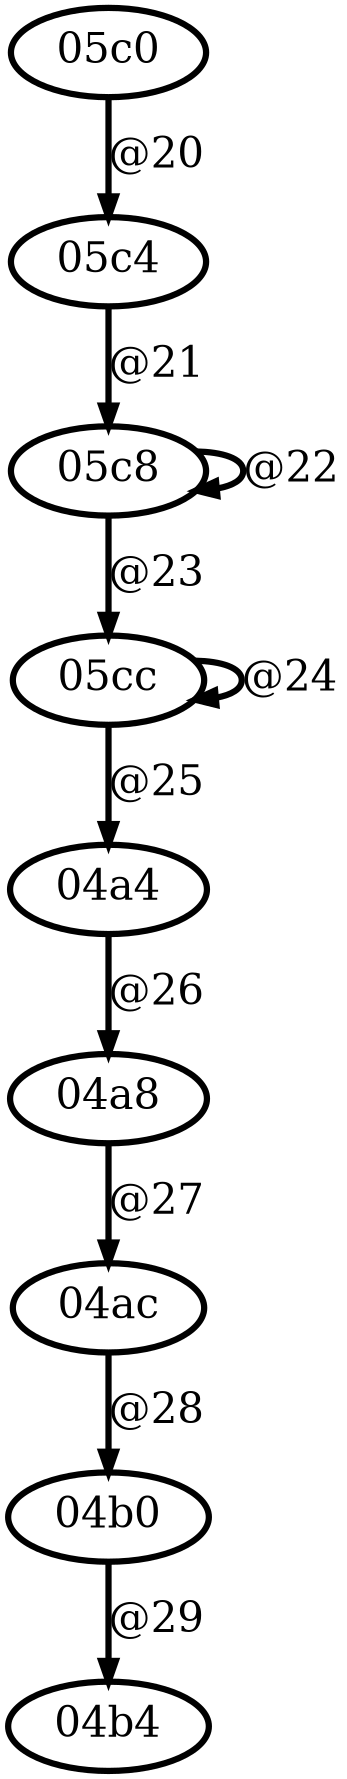 digraph G {
        node [style=rounded, penwidth=3, fontsize=20, shape=oval];
        "05c0" -> "05c4" [label="@20", color=black,arrowsize=1,style=bold,penwidth=3,fontsize=20];
"05c4" -> "05c8" [label="@21", color=black,arrowsize=1,style=bold,penwidth=3,fontsize=20];
"05c8" -> "05c8" [label="@22", color=black,arrowsize=1,style=bold,penwidth=3,fontsize=20];
"05c8" -> "05cc" [label="@23", color=black,arrowsize=1,style=bold,penwidth=3,fontsize=20];
"05cc" -> "05cc" [label="@24", color=black,arrowsize=1,style=bold,penwidth=3,fontsize=20];
"05cc" -> "04a4" [label="@25", color=black,arrowsize=1,style=bold,penwidth=3,fontsize=20];
"04a4" -> "04a8" [label="@26", color=black,arrowsize=1,style=bold,penwidth=3,fontsize=20];
"04a8" -> "04ac" [label="@27", color=black,arrowsize=1,style=bold,penwidth=3,fontsize=20];
"04ac" -> "04b0" [label="@28", color=black,arrowsize=1,style=bold,penwidth=3,fontsize=20];
"04b0" -> "04b4" [label="@29", color=black,arrowsize=1,style=bold,penwidth=3,fontsize=20];
}
